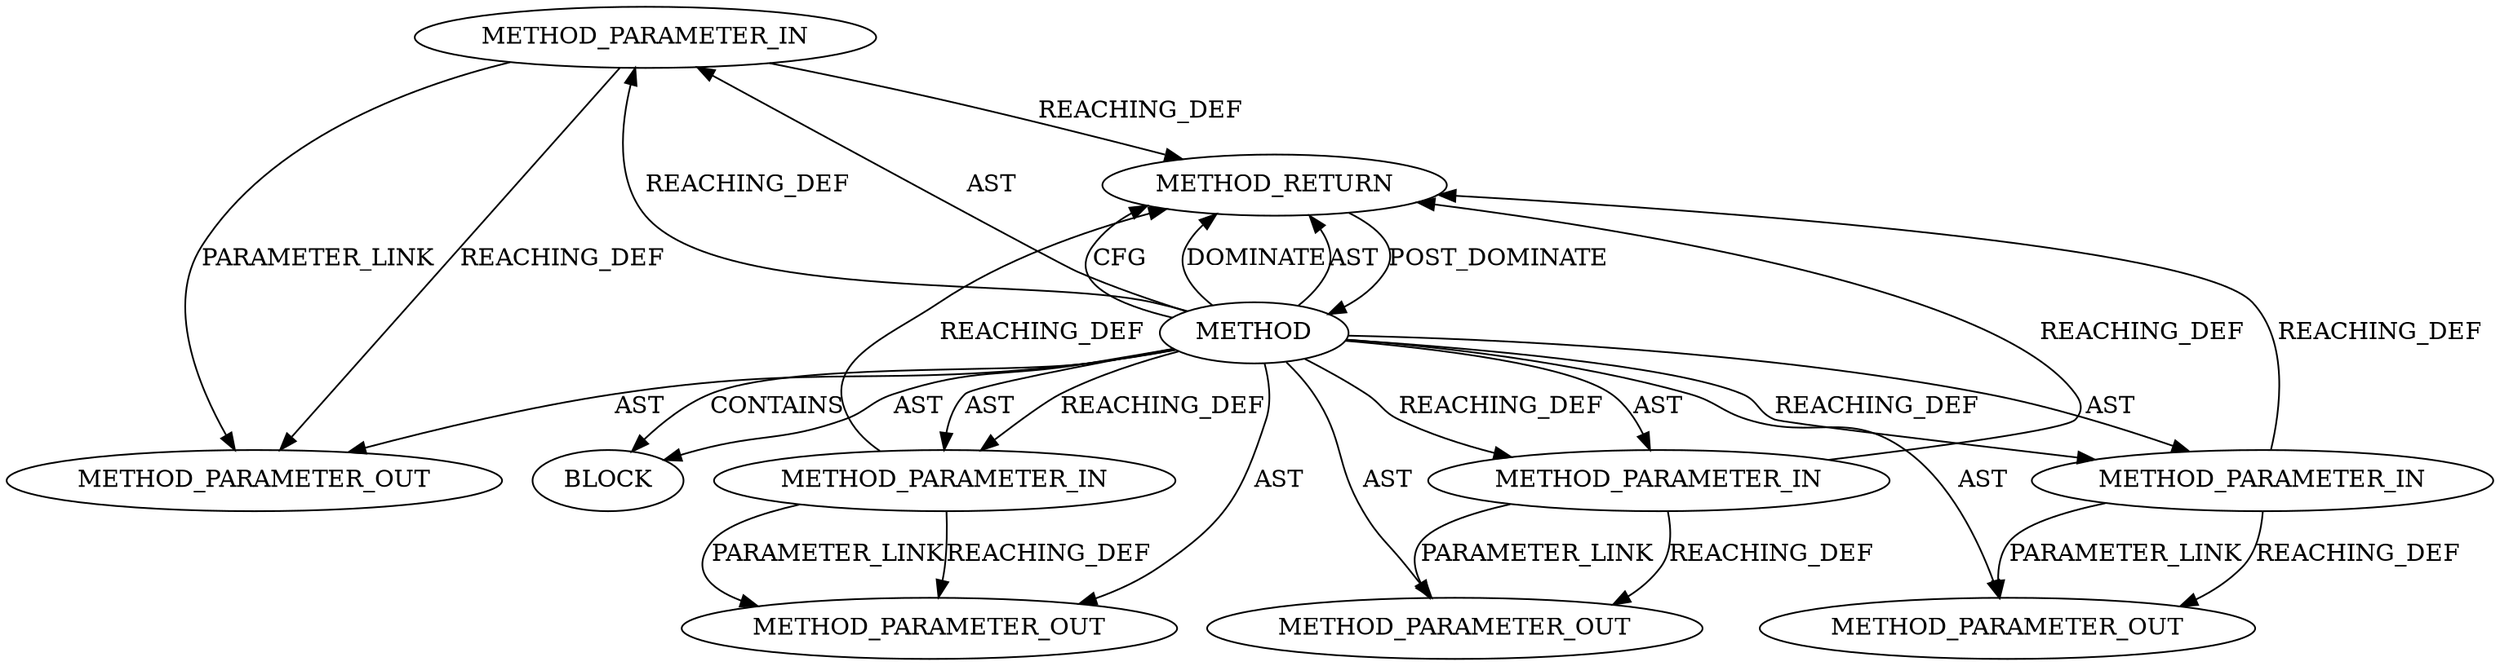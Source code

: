 digraph {
  326 [label=METHOD_PARAMETER_IN ORDER=3 CODE="p3" IS_VARIADIC=false TYPE_FULL_NAME="ANY" EVALUATION_STRATEGY="BY_VALUE" INDEX=3 NAME="p3"]
  327 [label=METHOD_PARAMETER_IN ORDER=4 CODE="p4" IS_VARIADIC=false TYPE_FULL_NAME="ANY" EVALUATION_STRATEGY="BY_VALUE" INDEX=4 NAME="p4"]
  328 [label=BLOCK ORDER=1 ARGUMENT_INDEX=1 CODE="<empty>" TYPE_FULL_NAME="ANY"]
  442 [label=METHOD_PARAMETER_OUT ORDER=1 CODE="p1" IS_VARIADIC=false TYPE_FULL_NAME="ANY" EVALUATION_STRATEGY="BY_VALUE" INDEX=1 NAME="p1"]
  444 [label=METHOD_PARAMETER_OUT ORDER=3 CODE="p3" IS_VARIADIC=false TYPE_FULL_NAME="ANY" EVALUATION_STRATEGY="BY_VALUE" INDEX=3 NAME="p3"]
  324 [label=METHOD_PARAMETER_IN ORDER=1 CODE="p1" IS_VARIADIC=false TYPE_FULL_NAME="ANY" EVALUATION_STRATEGY="BY_VALUE" INDEX=1 NAME="p1"]
  323 [label=METHOD AST_PARENT_TYPE="NAMESPACE_BLOCK" AST_PARENT_FULL_NAME="<global>" ORDER=0 CODE="<empty>" FULL_NAME="X509_ALGOR_get0" IS_EXTERNAL=true FILENAME="<empty>" SIGNATURE="" NAME="X509_ALGOR_get0"]
  325 [label=METHOD_PARAMETER_IN ORDER=2 CODE="p2" IS_VARIADIC=false TYPE_FULL_NAME="ANY" EVALUATION_STRATEGY="BY_VALUE" INDEX=2 NAME="p2"]
  445 [label=METHOD_PARAMETER_OUT ORDER=4 CODE="p4" IS_VARIADIC=false TYPE_FULL_NAME="ANY" EVALUATION_STRATEGY="BY_VALUE" INDEX=4 NAME="p4"]
  443 [label=METHOD_PARAMETER_OUT ORDER=2 CODE="p2" IS_VARIADIC=false TYPE_FULL_NAME="ANY" EVALUATION_STRATEGY="BY_VALUE" INDEX=2 NAME="p2"]
  329 [label=METHOD_RETURN ORDER=2 CODE="RET" TYPE_FULL_NAME="ANY" EVALUATION_STRATEGY="BY_VALUE"]
  323 -> 442 [label=AST ]
  326 -> 444 [label=REACHING_DEF VARIABLE="p3"]
  326 -> 444 [label=PARAMETER_LINK ]
  323 -> 328 [label=CONTAINS ]
  327 -> 445 [label=PARAMETER_LINK ]
  323 -> 326 [label=AST ]
  323 -> 324 [label=REACHING_DEF VARIABLE=""]
  323 -> 327 [label=AST ]
  324 -> 329 [label=REACHING_DEF VARIABLE="p1"]
  326 -> 329 [label=REACHING_DEF VARIABLE="p3"]
  323 -> 329 [label=CFG ]
  323 -> 329 [label=DOMINATE ]
  325 -> 329 [label=REACHING_DEF VARIABLE="p2"]
  323 -> 327 [label=REACHING_DEF VARIABLE=""]
  323 -> 325 [label=AST ]
  323 -> 329 [label=AST ]
  324 -> 442 [label=PARAMETER_LINK ]
  323 -> 443 [label=AST ]
  327 -> 445 [label=REACHING_DEF VARIABLE="p4"]
  323 -> 326 [label=REACHING_DEF VARIABLE=""]
  325 -> 443 [label=REACHING_DEF VARIABLE="p2"]
  323 -> 444 [label=AST ]
  325 -> 443 [label=PARAMETER_LINK ]
  323 -> 328 [label=AST ]
  324 -> 442 [label=REACHING_DEF VARIABLE="p1"]
  329 -> 323 [label=POST_DOMINATE ]
  327 -> 329 [label=REACHING_DEF VARIABLE="p4"]
  323 -> 325 [label=REACHING_DEF VARIABLE=""]
  323 -> 445 [label=AST ]
  323 -> 324 [label=AST ]
}
